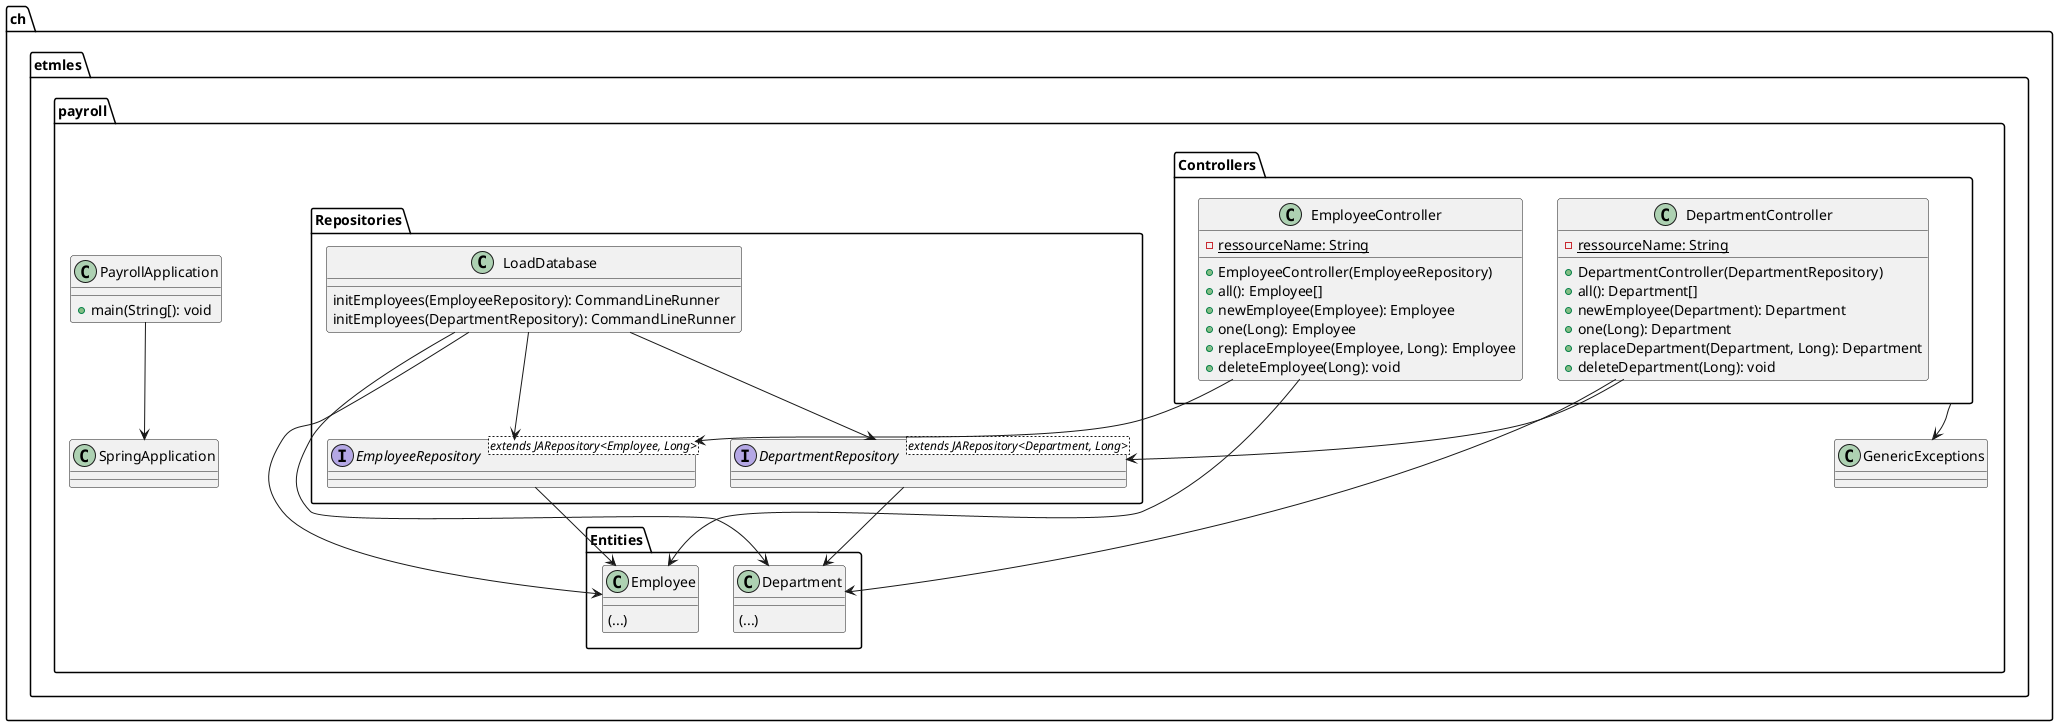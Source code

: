 @startuml

package "ch.etmles.payroll" {
    class PayrollApplication {
        +main(String[): void
    }

    "PayrollApplication" --> "SpringApplication"

    package "Controllers" {
        class "EmployeeController" {
            {static}-ressourceName: String
            +EmployeeController(EmployeeRepository)
            +all(): Employee[]
            +newEmployee(Employee): Employee
            +one(Long): Employee
            +replaceEmployee(Employee, Long): Employee
            +deleteEmployee(Long): void
        }

        class "DepartmentController" {
            {static}-ressourceName: String
            +DepartmentController(DepartmentRepository)
            +all(): Department[]
            +newEmployee(Department): Department
            +one(Long): Department
            +replaceDepartment(Department, Long): Department
            +deleteDepartment(Long): void
        }
    }

    package "Entities" {
        class "Employee" {
            (...)
        }
        class "Department"{
            (...)
        }
    }

    package "Repositories" {
        interface "EmployeeRepository"<extends JARepository<Employee, Long>>
        interface "DepartmentRepository"<extends JARepository<Department, Long>>
        class "LoadDatabase" {
            initEmployees(EmployeeRepository): CommandLineRunner
            initEmployees(DepartmentRepository): CommandLineRunner
        }
    }

    "Controllers" --> "GenericExceptions"

    "EmployeeController" --> "EmployeeRepository"
    "EmployeeController" --> "Employee"

    "DepartmentController" --> "DepartmentRepository"
    "DepartmentController" --> "Department"

    "EmployeeRepository" --> "Employee"
    "DepartmentRepository" --> "Department"

    "LoadDatabase" --> "EmployeeRepository"
    "LoadDatabase" --> "Employee"
    "LoadDatabase" --> "DepartmentRepository"
    "LoadDatabase" --> "Department"
}

@enduml